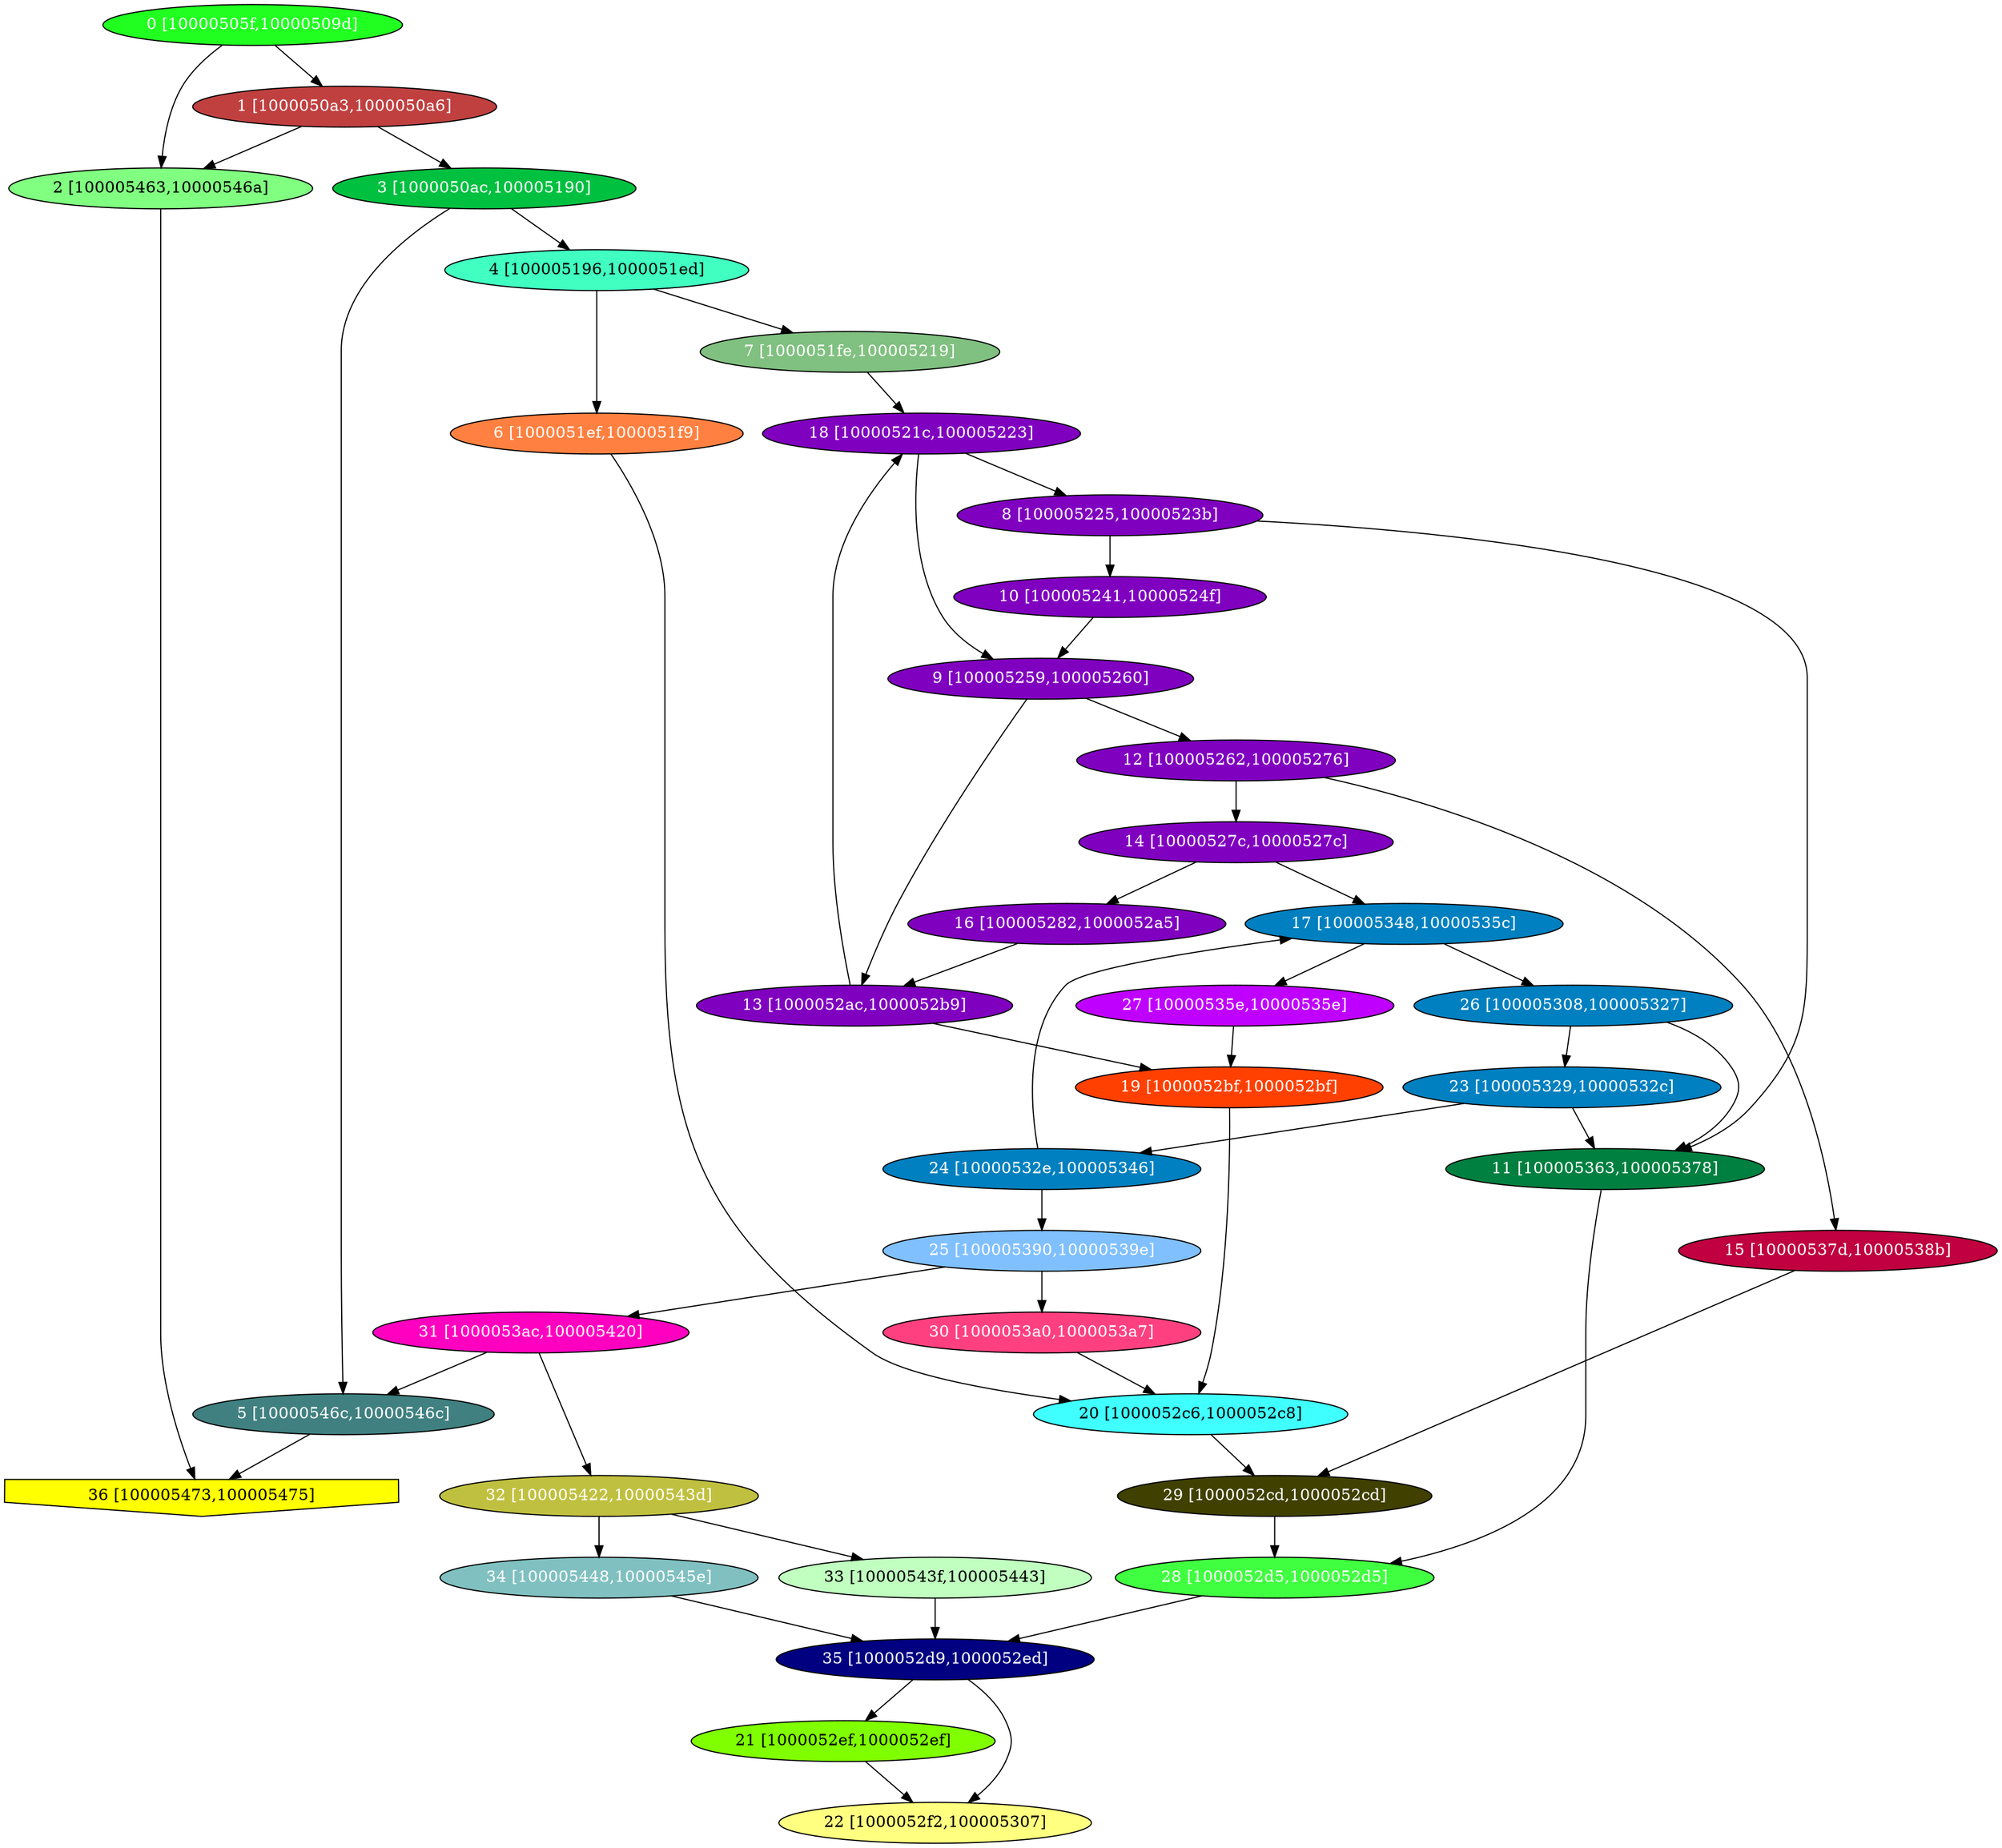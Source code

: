 diGraph gzip{
	gzip_0  [style=filled fillcolor="#20FF20" fontcolor="#ffffff" shape=oval label="0 [10000505f,10000509d]"]
	gzip_1  [style=filled fillcolor="#C04040" fontcolor="#ffffff" shape=oval label="1 [1000050a3,1000050a6]"]
	gzip_2  [style=filled fillcolor="#80FF80" fontcolor="#000000" shape=oval label="2 [100005463,10000546a]"]
	gzip_3  [style=filled fillcolor="#00C040" fontcolor="#ffffff" shape=oval label="3 [1000050ac,100005190]"]
	gzip_4  [style=filled fillcolor="#40FFC0" fontcolor="#000000" shape=oval label="4 [100005196,1000051ed]"]
	gzip_5  [style=filled fillcolor="#408080" fontcolor="#ffffff" shape=oval label="5 [10000546c,10000546c]"]
	gzip_6  [style=filled fillcolor="#FF8040" fontcolor="#ffffff" shape=oval label="6 [1000051ef,1000051f9]"]
	gzip_7  [style=filled fillcolor="#80C080" fontcolor="#ffffff" shape=oval label="7 [1000051fe,100005219]"]
	gzip_8  [style=filled fillcolor="#8000C0" fontcolor="#ffffff" shape=oval label="8 [100005225,10000523b]"]
	gzip_9  [style=filled fillcolor="#8000C0" fontcolor="#ffffff" shape=oval label="9 [100005259,100005260]"]
	gzip_a  [style=filled fillcolor="#8000C0" fontcolor="#ffffff" shape=oval label="10 [100005241,10000524f]"]
	gzip_b  [style=filled fillcolor="#008040" fontcolor="#ffffff" shape=oval label="11 [100005363,100005378]"]
	gzip_c  [style=filled fillcolor="#8000C0" fontcolor="#ffffff" shape=oval label="12 [100005262,100005276]"]
	gzip_d  [style=filled fillcolor="#8000C0" fontcolor="#ffffff" shape=oval label="13 [1000052ac,1000052b9]"]
	gzip_e  [style=filled fillcolor="#8000C0" fontcolor="#ffffff" shape=oval label="14 [10000527c,10000527c]"]
	gzip_f  [style=filled fillcolor="#C00040" fontcolor="#ffffff" shape=oval label="15 [10000537d,10000538b]"]
	gzip_10  [style=filled fillcolor="#8000C0" fontcolor="#ffffff" shape=oval label="16 [100005282,1000052a5]"]
	gzip_11  [style=filled fillcolor="#0080C0" fontcolor="#ffffff" shape=oval label="17 [100005348,10000535c]"]
	gzip_12  [style=filled fillcolor="#8000C0" fontcolor="#ffffff" shape=oval label="18 [10000521c,100005223]"]
	gzip_13  [style=filled fillcolor="#FF4000" fontcolor="#ffffff" shape=oval label="19 [1000052bf,1000052bf]"]
	gzip_14  [style=filled fillcolor="#40FFFF" fontcolor="#000000" shape=oval label="20 [1000052c6,1000052c8]"]
	gzip_15  [style=filled fillcolor="#80FF00" fontcolor="#000000" shape=oval label="21 [1000052ef,1000052ef]"]
	gzip_16  [style=filled fillcolor="#FFFF80" fontcolor="#000000" shape=oval label="22 [1000052f2,100005307]"]
	gzip_17  [style=filled fillcolor="#0080C0" fontcolor="#ffffff" shape=oval label="23 [100005329,10000532c]"]
	gzip_18  [style=filled fillcolor="#0080C0" fontcolor="#ffffff" shape=oval label="24 [10000532e,100005346]"]
	gzip_19  [style=filled fillcolor="#80C0FF" fontcolor="#ffffff" shape=oval label="25 [100005390,10000539e]"]
	gzip_1a  [style=filled fillcolor="#0080C0" fontcolor="#ffffff" shape=oval label="26 [100005308,100005327]"]
	gzip_1b  [style=filled fillcolor="#C000FF" fontcolor="#ffffff" shape=oval label="27 [10000535e,10000535e]"]
	gzip_1c  [style=filled fillcolor="#40FF40" fontcolor="#ffffff" shape=oval label="28 [1000052d5,1000052d5]"]
	gzip_1d  [style=filled fillcolor="#404000" fontcolor="#ffffff" shape=oval label="29 [1000052cd,1000052cd]"]
	gzip_1e  [style=filled fillcolor="#FF4080" fontcolor="#ffffff" shape=oval label="30 [1000053a0,1000053a7]"]
	gzip_1f  [style=filled fillcolor="#FF00C0" fontcolor="#ffffff" shape=oval label="31 [1000053ac,100005420]"]
	gzip_20  [style=filled fillcolor="#C0C040" fontcolor="#ffffff" shape=oval label="32 [100005422,10000543d]"]
	gzip_21  [style=filled fillcolor="#C0FFC0" fontcolor="#000000" shape=oval label="33 [10000543f,100005443]"]
	gzip_22  [style=filled fillcolor="#80C0C0" fontcolor="#ffffff" shape=oval label="34 [100005448,10000545e]"]
	gzip_23  [style=filled fillcolor="#000080" fontcolor="#ffffff" shape=oval label="35 [1000052d9,1000052ed]"]
	gzip_24  [style=filled fillcolor="#FFFF00" fontcolor="#000000" shape=invhouse label="36 [100005473,100005475]"]

	gzip_0 -> gzip_1
	gzip_0 -> gzip_2
	gzip_1 -> gzip_2
	gzip_1 -> gzip_3
	gzip_2 -> gzip_24
	gzip_3 -> gzip_4
	gzip_3 -> gzip_5
	gzip_4 -> gzip_6
	gzip_4 -> gzip_7
	gzip_5 -> gzip_24
	gzip_6 -> gzip_14
	gzip_7 -> gzip_12
	gzip_8 -> gzip_a
	gzip_8 -> gzip_b
	gzip_9 -> gzip_c
	gzip_9 -> gzip_d
	gzip_a -> gzip_9
	gzip_b -> gzip_1c
	gzip_c -> gzip_e
	gzip_c -> gzip_f
	gzip_d -> gzip_12
	gzip_d -> gzip_13
	gzip_e -> gzip_10
	gzip_e -> gzip_11
	gzip_f -> gzip_1d
	gzip_10 -> gzip_d
	gzip_11 -> gzip_1a
	gzip_11 -> gzip_1b
	gzip_12 -> gzip_8
	gzip_12 -> gzip_9
	gzip_13 -> gzip_14
	gzip_14 -> gzip_1d
	gzip_15 -> gzip_16
	gzip_17 -> gzip_b
	gzip_17 -> gzip_18
	gzip_18 -> gzip_11
	gzip_18 -> gzip_19
	gzip_19 -> gzip_1e
	gzip_19 -> gzip_1f
	gzip_1a -> gzip_b
	gzip_1a -> gzip_17
	gzip_1b -> gzip_13
	gzip_1c -> gzip_23
	gzip_1d -> gzip_1c
	gzip_1e -> gzip_14
	gzip_1f -> gzip_5
	gzip_1f -> gzip_20
	gzip_20 -> gzip_21
	gzip_20 -> gzip_22
	gzip_21 -> gzip_23
	gzip_22 -> gzip_23
	gzip_23 -> gzip_15
	gzip_23 -> gzip_16
}